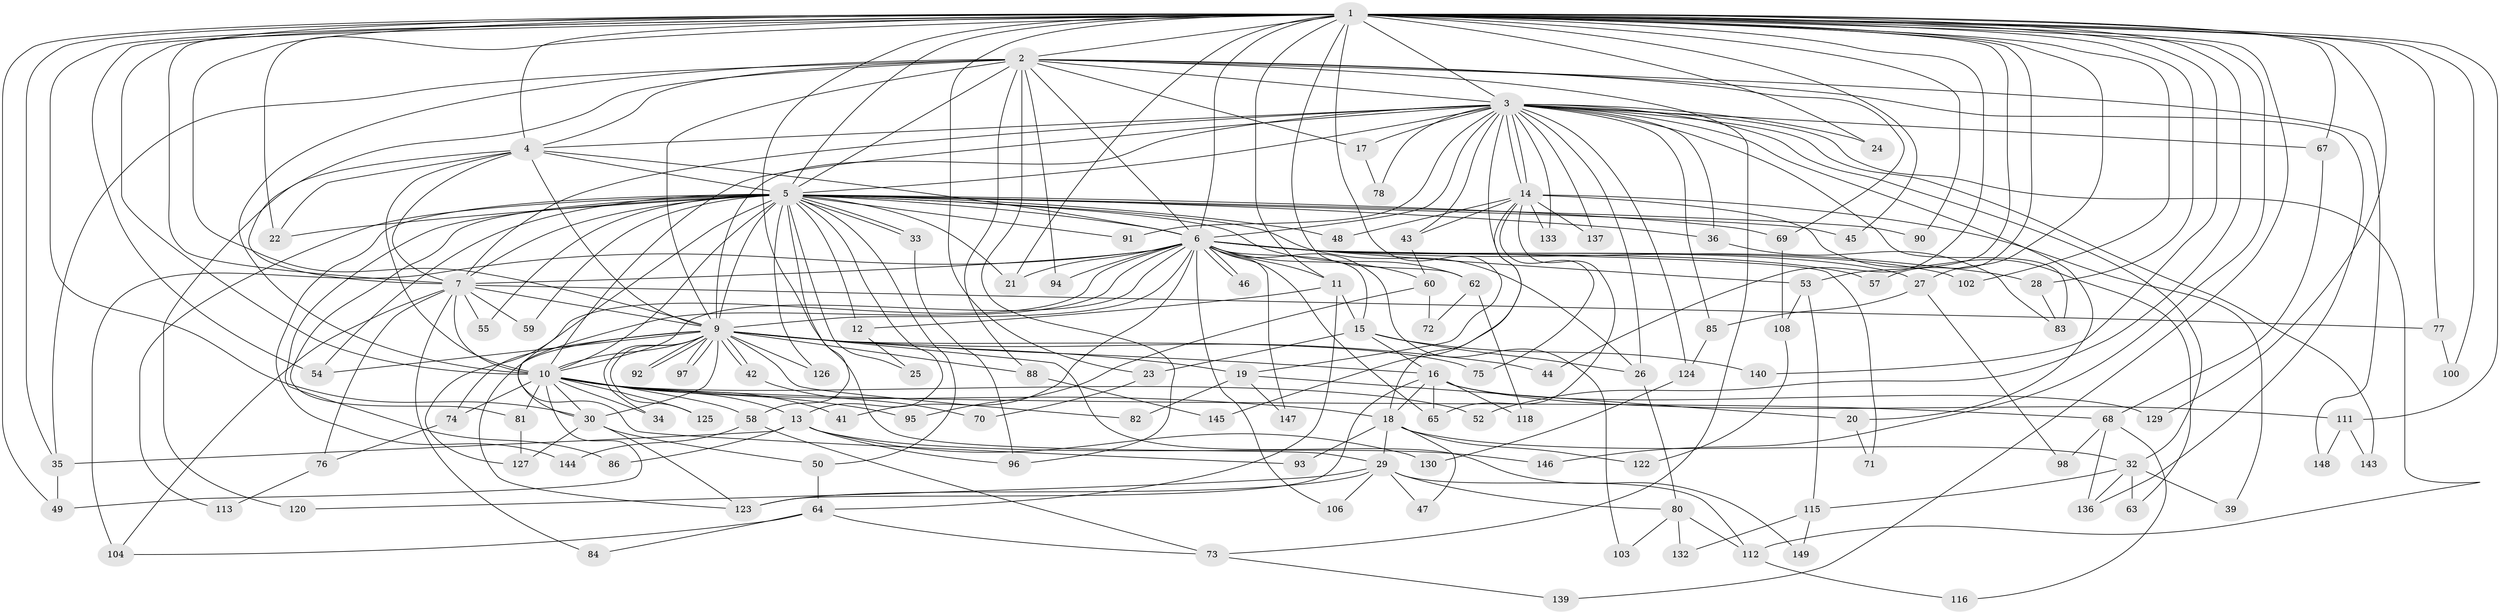 // original degree distribution, {39: 0.006711409395973154, 19: 0.013422818791946308, 34: 0.006711409395973154, 12: 0.006711409395973154, 28: 0.006711409395973154, 15: 0.006711409395973154, 26: 0.006711409395973154, 31: 0.006711409395973154, 24: 0.006711409395973154, 5: 0.04697986577181208, 3: 0.2214765100671141, 7: 0.006711409395973154, 8: 0.026845637583892617, 6: 0.020134228187919462, 2: 0.5234899328859061, 4: 0.087248322147651}
// Generated by graph-tools (version 1.1) at 2025/10/02/27/25 16:10:59]
// undirected, 120 vertices, 277 edges
graph export_dot {
graph [start="1"]
  node [color=gray90,style=filled];
  1 [super="+110"];
  2 [super="+31"];
  3 [super="+56"];
  4 [super="+51"];
  5 [super="+8"];
  6 [super="+66"];
  7 [super="+38"];
  9 [super="+109"];
  10 [super="+121"];
  11;
  12;
  13 [super="+87"];
  14 [super="+37"];
  15 [super="+117"];
  16 [super="+79"];
  17;
  18 [super="+107"];
  19;
  20;
  21 [super="+101"];
  22 [super="+61"];
  23;
  24;
  25;
  26 [super="+105"];
  27;
  28;
  29 [super="+135"];
  30 [super="+40"];
  32;
  33;
  34 [super="+114"];
  35;
  36 [super="+89"];
  39;
  41;
  42;
  43;
  44;
  45;
  46;
  47;
  48;
  49;
  50;
  52;
  53;
  54 [super="+128"];
  55;
  57;
  58;
  59;
  60;
  62;
  63;
  64 [super="+134"];
  65;
  67;
  68;
  69;
  70;
  71;
  72;
  73 [super="+99"];
  74;
  75;
  76;
  77;
  78;
  80;
  81;
  82;
  83;
  84;
  85;
  86;
  88;
  90;
  91;
  92;
  93;
  94;
  95;
  96 [super="+131"];
  97;
  98;
  100;
  102;
  103;
  104;
  106;
  108;
  111;
  112 [super="+119"];
  113;
  115;
  116;
  118;
  120;
  122;
  123 [super="+142"];
  124;
  125;
  126;
  127 [super="+141"];
  129;
  130;
  132;
  133;
  136 [super="+138"];
  137;
  139;
  140;
  143;
  144;
  145;
  146;
  147;
  148;
  149;
  1 -- 2;
  1 -- 3;
  1 -- 4;
  1 -- 5 [weight=2];
  1 -- 6;
  1 -- 7;
  1 -- 9;
  1 -- 10 [weight=2];
  1 -- 11;
  1 -- 19;
  1 -- 21;
  1 -- 22;
  1 -- 23;
  1 -- 24;
  1 -- 27;
  1 -- 28;
  1 -- 29;
  1 -- 30;
  1 -- 35;
  1 -- 44;
  1 -- 45;
  1 -- 49;
  1 -- 52;
  1 -- 53;
  1 -- 54;
  1 -- 57;
  1 -- 62;
  1 -- 67;
  1 -- 77;
  1 -- 90;
  1 -- 100;
  1 -- 102;
  1 -- 111;
  1 -- 129;
  1 -- 139;
  1 -- 140;
  1 -- 146;
  2 -- 3;
  2 -- 4;
  2 -- 5 [weight=2];
  2 -- 6;
  2 -- 7;
  2 -- 9;
  2 -- 10 [weight=2];
  2 -- 17;
  2 -- 35;
  2 -- 69;
  2 -- 73;
  2 -- 88;
  2 -- 94;
  2 -- 136;
  2 -- 148;
  2 -- 96;
  3 -- 4 [weight=2];
  3 -- 5 [weight=2];
  3 -- 6 [weight=2];
  3 -- 7;
  3 -- 9 [weight=2];
  3 -- 10;
  3 -- 14 [weight=2];
  3 -- 14;
  3 -- 17;
  3 -- 18;
  3 -- 20;
  3 -- 24;
  3 -- 26 [weight=2];
  3 -- 32;
  3 -- 36;
  3 -- 43;
  3 -- 67;
  3 -- 78;
  3 -- 83;
  3 -- 85;
  3 -- 91;
  3 -- 124;
  3 -- 133;
  3 -- 137;
  3 -- 143;
  3 -- 112;
  4 -- 5 [weight=2];
  4 -- 6;
  4 -- 7;
  4 -- 9;
  4 -- 10;
  4 -- 22;
  4 -- 120;
  5 -- 6 [weight=2];
  5 -- 7 [weight=3];
  5 -- 9 [weight=2];
  5 -- 10 [weight=2];
  5 -- 21;
  5 -- 26;
  5 -- 33;
  5 -- 33;
  5 -- 36;
  5 -- 55;
  5 -- 62;
  5 -- 91;
  5 -- 93;
  5 -- 126;
  5 -- 69;
  5 -- 12;
  5 -- 13;
  5 -- 144;
  5 -- 81;
  5 -- 86;
  5 -- 22;
  5 -- 25;
  5 -- 90;
  5 -- 45;
  5 -- 48;
  5 -- 113;
  5 -- 50;
  5 -- 54;
  5 -- 58;
  5 -- 59;
  6 -- 7;
  6 -- 9;
  6 -- 10;
  6 -- 11;
  6 -- 15;
  6 -- 27;
  6 -- 28;
  6 -- 41;
  6 -- 46;
  6 -- 46;
  6 -- 53;
  6 -- 57;
  6 -- 60;
  6 -- 65;
  6 -- 94;
  6 -- 102;
  6 -- 103;
  6 -- 106;
  6 -- 127;
  6 -- 147;
  6 -- 71;
  6 -- 104;
  6 -- 30;
  6 -- 21;
  7 -- 9;
  7 -- 10;
  7 -- 55;
  7 -- 59;
  7 -- 76;
  7 -- 84;
  7 -- 104;
  7 -- 77;
  9 -- 10;
  9 -- 16;
  9 -- 19;
  9 -- 30;
  9 -- 34 [weight=2];
  9 -- 42;
  9 -- 42;
  9 -- 44;
  9 -- 54;
  9 -- 74;
  9 -- 75;
  9 -- 82;
  9 -- 88;
  9 -- 92;
  9 -- 92;
  9 -- 97;
  9 -- 97;
  9 -- 123;
  9 -- 125;
  9 -- 126;
  9 -- 149;
  10 -- 13;
  10 -- 34;
  10 -- 41;
  10 -- 52;
  10 -- 58;
  10 -- 68;
  10 -- 74;
  10 -- 81;
  10 -- 95;
  10 -- 125;
  10 -- 18;
  10 -- 49;
  10 -- 30;
  11 -- 12;
  11 -- 15;
  11 -- 64;
  12 -- 25;
  13 -- 86;
  13 -- 96;
  13 -- 130;
  13 -- 146;
  13 -- 35;
  14 -- 39;
  14 -- 65;
  14 -- 75;
  14 -- 133;
  14 -- 145;
  14 -- 48;
  14 -- 137;
  14 -- 43;
  14 -- 63;
  15 -- 16;
  15 -- 23;
  15 -- 140;
  15 -- 26;
  16 -- 18;
  16 -- 111;
  16 -- 118;
  16 -- 129;
  16 -- 65;
  16 -- 123;
  17 -- 78;
  18 -- 29;
  18 -- 32;
  18 -- 47;
  18 -- 93;
  18 -- 122;
  19 -- 20;
  19 -- 82;
  19 -- 147;
  20 -- 71;
  23 -- 70;
  26 -- 80;
  27 -- 85;
  27 -- 98;
  28 -- 83;
  29 -- 47;
  29 -- 80;
  29 -- 106;
  29 -- 112;
  29 -- 120;
  29 -- 123;
  30 -- 50;
  30 -- 127;
  30 -- 123;
  32 -- 39;
  32 -- 63;
  32 -- 115;
  32 -- 136;
  33 -- 96;
  35 -- 49;
  36 -- 83;
  42 -- 70;
  43 -- 60;
  50 -- 64;
  53 -- 108;
  53 -- 115;
  58 -- 144;
  58 -- 73;
  60 -- 72;
  60 -- 95;
  62 -- 72;
  62 -- 118;
  64 -- 73;
  64 -- 84;
  64 -- 104;
  67 -- 68;
  68 -- 98;
  68 -- 116;
  68 -- 136;
  69 -- 108;
  73 -- 139;
  74 -- 76;
  76 -- 113;
  77 -- 100;
  80 -- 103;
  80 -- 112;
  80 -- 132;
  81 -- 127;
  85 -- 124;
  88 -- 145;
  108 -- 122;
  111 -- 143;
  111 -- 148;
  112 -- 116;
  115 -- 132;
  115 -- 149;
  124 -- 130;
}
